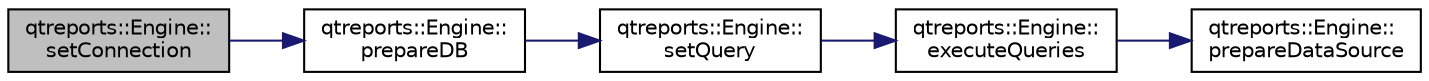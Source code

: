 digraph "qtreports::Engine::setConnection"
{
 // INTERACTIVE_SVG=YES
  bgcolor="transparent";
  edge [fontname="Helvetica",fontsize="10",labelfontname="Helvetica",labelfontsize="10"];
  node [fontname="Helvetica",fontsize="10",shape=record];
  rankdir="LR";
  Node1 [label="qtreports::Engine::\lsetConnection",height=0.2,width=0.4,color="black", fillcolor="grey75", style="filled", fontcolor="black"];
  Node1 -> Node2 [color="midnightblue",fontsize="10",style="solid",fontname="Helvetica"];
  Node2 [label="qtreports::Engine::\lprepareDB",height=0.2,width=0.4,color="black",URL="$classqtreports_1_1_engine.html#a3dda769530e3713bba33c49124ad1ab6"];
  Node2 -> Node3 [color="midnightblue",fontsize="10",style="solid",fontname="Helvetica"];
  Node3 [label="qtreports::Engine::\lsetQuery",height=0.2,width=0.4,color="black",URL="$classqtreports_1_1_engine.html#a0c7bf107b4774cccb70577946d67666c",tooltip="Устанавливает запрос, по которому будут заполнятся поля отчета "];
  Node3 -> Node4 [color="midnightblue",fontsize="10",style="solid",fontname="Helvetica"];
  Node4 [label="qtreports::Engine::\lexecuteQueries",height=0.2,width=0.4,color="black",URL="$classqtreports_1_1_engine.html#ac214aea9f2f2b795307550290fa1d1ae"];
  Node4 -> Node5 [color="midnightblue",fontsize="10",style="solid",fontname="Helvetica"];
  Node5 [label="qtreports::Engine::\lprepareDataSource",height=0.2,width=0.4,color="black",URL="$classqtreports_1_1_engine.html#a1d96729622d140d02108a29034aecea0"];
}
